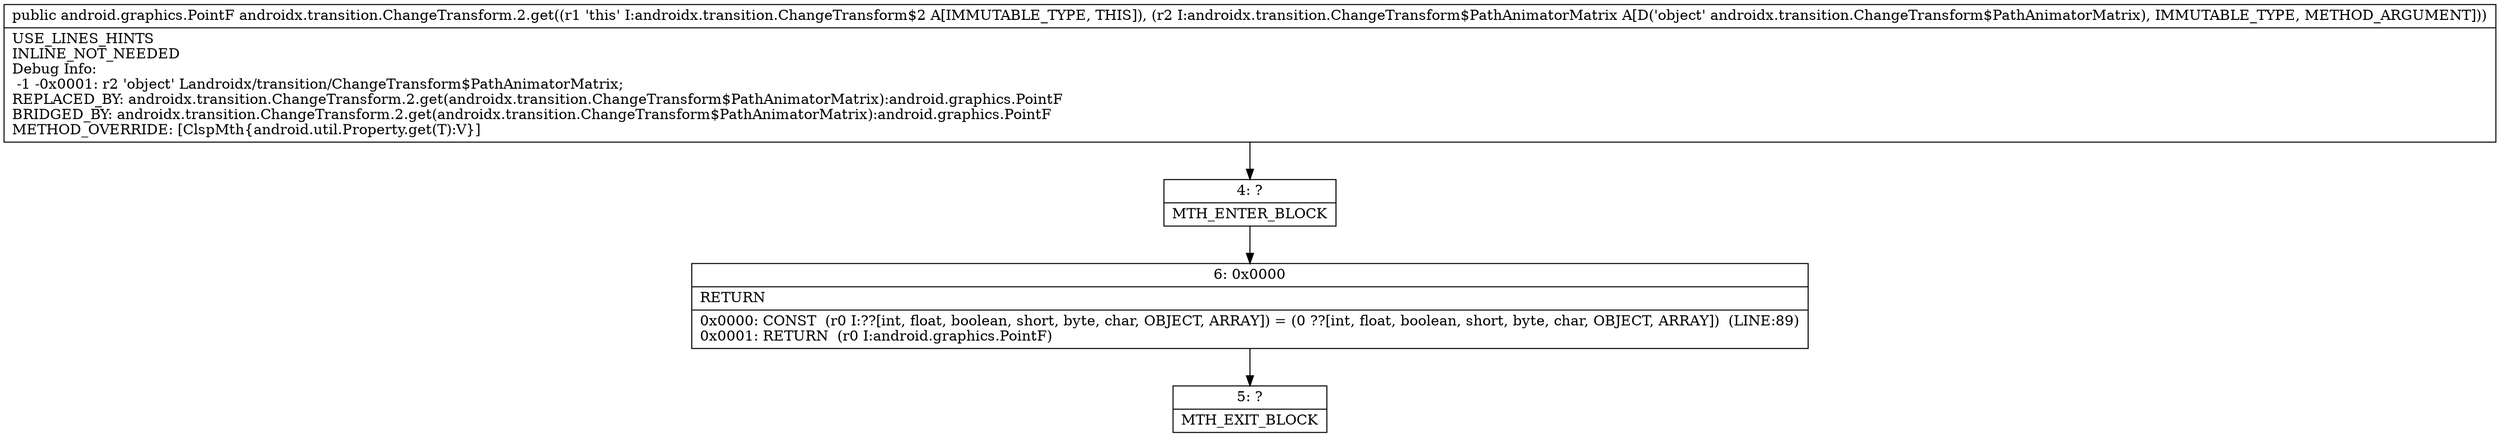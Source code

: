 digraph "CFG forandroidx.transition.ChangeTransform.2.get(Landroidx\/transition\/ChangeTransform$PathAnimatorMatrix;)Landroid\/graphics\/PointF;" {
Node_4 [shape=record,label="{4\:\ ?|MTH_ENTER_BLOCK\l}"];
Node_6 [shape=record,label="{6\:\ 0x0000|RETURN\l|0x0000: CONST  (r0 I:??[int, float, boolean, short, byte, char, OBJECT, ARRAY]) = (0 ??[int, float, boolean, short, byte, char, OBJECT, ARRAY])  (LINE:89)\l0x0001: RETURN  (r0 I:android.graphics.PointF) \l}"];
Node_5 [shape=record,label="{5\:\ ?|MTH_EXIT_BLOCK\l}"];
MethodNode[shape=record,label="{public android.graphics.PointF androidx.transition.ChangeTransform.2.get((r1 'this' I:androidx.transition.ChangeTransform$2 A[IMMUTABLE_TYPE, THIS]), (r2 I:androidx.transition.ChangeTransform$PathAnimatorMatrix A[D('object' androidx.transition.ChangeTransform$PathAnimatorMatrix), IMMUTABLE_TYPE, METHOD_ARGUMENT]))  | USE_LINES_HINTS\lINLINE_NOT_NEEDED\lDebug Info:\l  \-1 \-0x0001: r2 'object' Landroidx\/transition\/ChangeTransform$PathAnimatorMatrix;\lREPLACED_BY: androidx.transition.ChangeTransform.2.get(androidx.transition.ChangeTransform$PathAnimatorMatrix):android.graphics.PointF\lBRIDGED_BY: androidx.transition.ChangeTransform.2.get(androidx.transition.ChangeTransform$PathAnimatorMatrix):android.graphics.PointF\lMETHOD_OVERRIDE: [ClspMth\{android.util.Property.get(T):V\}]\l}"];
MethodNode -> Node_4;Node_4 -> Node_6;
Node_6 -> Node_5;
}

